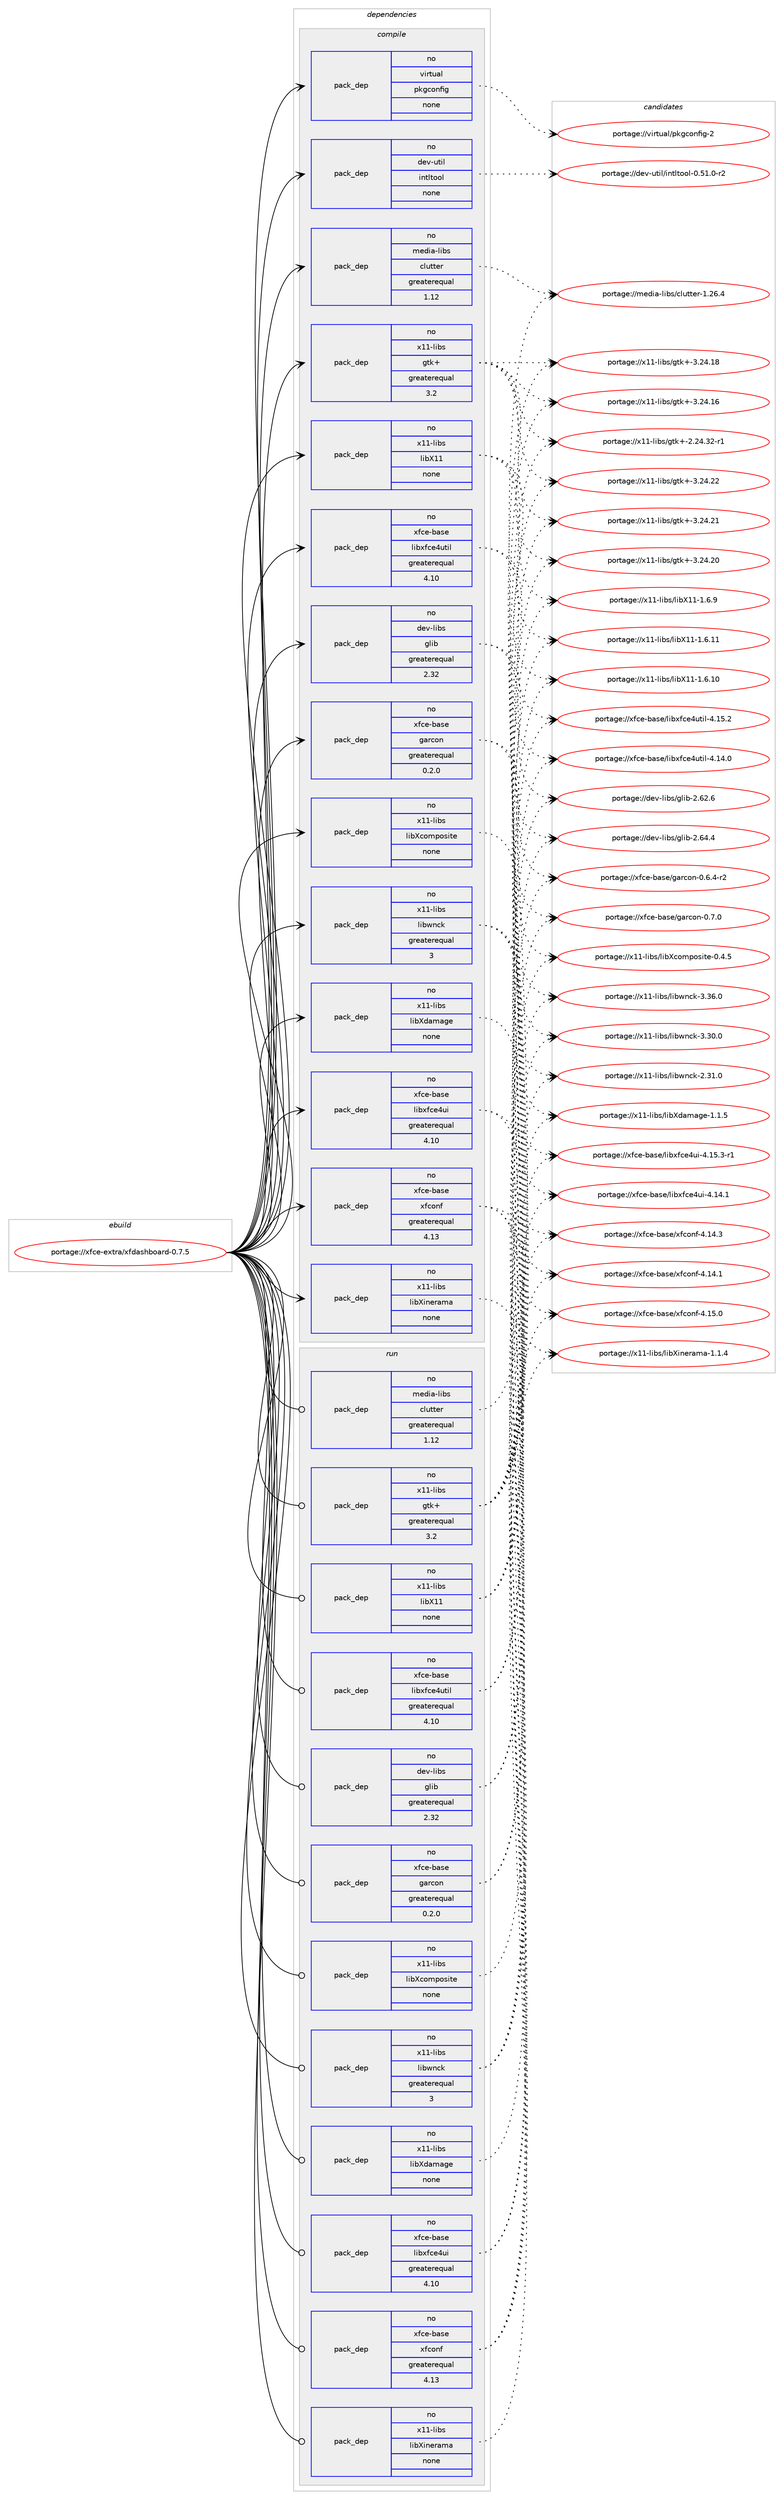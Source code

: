 digraph prolog {

# *************
# Graph options
# *************

newrank=true;
concentrate=true;
compound=true;
graph [rankdir=LR,fontname=Helvetica,fontsize=10,ranksep=1.5];#, ranksep=2.5, nodesep=0.2];
edge  [arrowhead=vee];
node  [fontname=Helvetica,fontsize=10];

# **********
# The ebuild
# **********

subgraph cluster_leftcol {
color=gray;
rank=same;
label=<<i>ebuild</i>>;
id [label="portage://xfce-extra/xfdashboard-0.7.5", color=red, width=4, href="../xfce-extra/xfdashboard-0.7.5.svg"];
}

# ****************
# The dependencies
# ****************

subgraph cluster_midcol {
color=gray;
label=<<i>dependencies</i>>;
subgraph cluster_compile {
fillcolor="#eeeeee";
style=filled;
label=<<i>compile</i>>;
subgraph pack1 {
dependency1 [label=<<TABLE BORDER="0" CELLBORDER="1" CELLSPACING="0" CELLPADDING="4" WIDTH="220"><TR><TD ROWSPAN="6" CELLPADDING="30">pack_dep</TD></TR><TR><TD WIDTH="110">no</TD></TR><TR><TD>dev-libs</TD></TR><TR><TD>glib</TD></TR><TR><TD>greaterequal</TD></TR><TR><TD>2.32</TD></TR></TABLE>>, shape=none, color=blue];
}
id:e -> dependency1:w [weight=20,style="solid",arrowhead="vee"];
subgraph pack2 {
dependency2 [label=<<TABLE BORDER="0" CELLBORDER="1" CELLSPACING="0" CELLPADDING="4" WIDTH="220"><TR><TD ROWSPAN="6" CELLPADDING="30">pack_dep</TD></TR><TR><TD WIDTH="110">no</TD></TR><TR><TD>dev-util</TD></TR><TR><TD>intltool</TD></TR><TR><TD>none</TD></TR><TR><TD></TD></TR></TABLE>>, shape=none, color=blue];
}
id:e -> dependency2:w [weight=20,style="solid",arrowhead="vee"];
subgraph pack3 {
dependency3 [label=<<TABLE BORDER="0" CELLBORDER="1" CELLSPACING="0" CELLPADDING="4" WIDTH="220"><TR><TD ROWSPAN="6" CELLPADDING="30">pack_dep</TD></TR><TR><TD WIDTH="110">no</TD></TR><TR><TD>media-libs</TD></TR><TR><TD>clutter</TD></TR><TR><TD>greaterequal</TD></TR><TR><TD>1.12</TD></TR></TABLE>>, shape=none, color=blue];
}
id:e -> dependency3:w [weight=20,style="solid",arrowhead="vee"];
subgraph pack4 {
dependency4 [label=<<TABLE BORDER="0" CELLBORDER="1" CELLSPACING="0" CELLPADDING="4" WIDTH="220"><TR><TD ROWSPAN="6" CELLPADDING="30">pack_dep</TD></TR><TR><TD WIDTH="110">no</TD></TR><TR><TD>virtual</TD></TR><TR><TD>pkgconfig</TD></TR><TR><TD>none</TD></TR><TR><TD></TD></TR></TABLE>>, shape=none, color=blue];
}
id:e -> dependency4:w [weight=20,style="solid",arrowhead="vee"];
subgraph pack5 {
dependency5 [label=<<TABLE BORDER="0" CELLBORDER="1" CELLSPACING="0" CELLPADDING="4" WIDTH="220"><TR><TD ROWSPAN="6" CELLPADDING="30">pack_dep</TD></TR><TR><TD WIDTH="110">no</TD></TR><TR><TD>x11-libs</TD></TR><TR><TD>gtk+</TD></TR><TR><TD>greaterequal</TD></TR><TR><TD>3.2</TD></TR></TABLE>>, shape=none, color=blue];
}
id:e -> dependency5:w [weight=20,style="solid",arrowhead="vee"];
subgraph pack6 {
dependency6 [label=<<TABLE BORDER="0" CELLBORDER="1" CELLSPACING="0" CELLPADDING="4" WIDTH="220"><TR><TD ROWSPAN="6" CELLPADDING="30">pack_dep</TD></TR><TR><TD WIDTH="110">no</TD></TR><TR><TD>x11-libs</TD></TR><TR><TD>libX11</TD></TR><TR><TD>none</TD></TR><TR><TD></TD></TR></TABLE>>, shape=none, color=blue];
}
id:e -> dependency6:w [weight=20,style="solid",arrowhead="vee"];
subgraph pack7 {
dependency7 [label=<<TABLE BORDER="0" CELLBORDER="1" CELLSPACING="0" CELLPADDING="4" WIDTH="220"><TR><TD ROWSPAN="6" CELLPADDING="30">pack_dep</TD></TR><TR><TD WIDTH="110">no</TD></TR><TR><TD>x11-libs</TD></TR><TR><TD>libXcomposite</TD></TR><TR><TD>none</TD></TR><TR><TD></TD></TR></TABLE>>, shape=none, color=blue];
}
id:e -> dependency7:w [weight=20,style="solid",arrowhead="vee"];
subgraph pack8 {
dependency8 [label=<<TABLE BORDER="0" CELLBORDER="1" CELLSPACING="0" CELLPADDING="4" WIDTH="220"><TR><TD ROWSPAN="6" CELLPADDING="30">pack_dep</TD></TR><TR><TD WIDTH="110">no</TD></TR><TR><TD>x11-libs</TD></TR><TR><TD>libXdamage</TD></TR><TR><TD>none</TD></TR><TR><TD></TD></TR></TABLE>>, shape=none, color=blue];
}
id:e -> dependency8:w [weight=20,style="solid",arrowhead="vee"];
subgraph pack9 {
dependency9 [label=<<TABLE BORDER="0" CELLBORDER="1" CELLSPACING="0" CELLPADDING="4" WIDTH="220"><TR><TD ROWSPAN="6" CELLPADDING="30">pack_dep</TD></TR><TR><TD WIDTH="110">no</TD></TR><TR><TD>x11-libs</TD></TR><TR><TD>libXinerama</TD></TR><TR><TD>none</TD></TR><TR><TD></TD></TR></TABLE>>, shape=none, color=blue];
}
id:e -> dependency9:w [weight=20,style="solid",arrowhead="vee"];
subgraph pack10 {
dependency10 [label=<<TABLE BORDER="0" CELLBORDER="1" CELLSPACING="0" CELLPADDING="4" WIDTH="220"><TR><TD ROWSPAN="6" CELLPADDING="30">pack_dep</TD></TR><TR><TD WIDTH="110">no</TD></TR><TR><TD>x11-libs</TD></TR><TR><TD>libwnck</TD></TR><TR><TD>greaterequal</TD></TR><TR><TD>3</TD></TR></TABLE>>, shape=none, color=blue];
}
id:e -> dependency10:w [weight=20,style="solid",arrowhead="vee"];
subgraph pack11 {
dependency11 [label=<<TABLE BORDER="0" CELLBORDER="1" CELLSPACING="0" CELLPADDING="4" WIDTH="220"><TR><TD ROWSPAN="6" CELLPADDING="30">pack_dep</TD></TR><TR><TD WIDTH="110">no</TD></TR><TR><TD>xfce-base</TD></TR><TR><TD>garcon</TD></TR><TR><TD>greaterequal</TD></TR><TR><TD>0.2.0</TD></TR></TABLE>>, shape=none, color=blue];
}
id:e -> dependency11:w [weight=20,style="solid",arrowhead="vee"];
subgraph pack12 {
dependency12 [label=<<TABLE BORDER="0" CELLBORDER="1" CELLSPACING="0" CELLPADDING="4" WIDTH="220"><TR><TD ROWSPAN="6" CELLPADDING="30">pack_dep</TD></TR><TR><TD WIDTH="110">no</TD></TR><TR><TD>xfce-base</TD></TR><TR><TD>libxfce4ui</TD></TR><TR><TD>greaterequal</TD></TR><TR><TD>4.10</TD></TR></TABLE>>, shape=none, color=blue];
}
id:e -> dependency12:w [weight=20,style="solid",arrowhead="vee"];
subgraph pack13 {
dependency13 [label=<<TABLE BORDER="0" CELLBORDER="1" CELLSPACING="0" CELLPADDING="4" WIDTH="220"><TR><TD ROWSPAN="6" CELLPADDING="30">pack_dep</TD></TR><TR><TD WIDTH="110">no</TD></TR><TR><TD>xfce-base</TD></TR><TR><TD>libxfce4util</TD></TR><TR><TD>greaterequal</TD></TR><TR><TD>4.10</TD></TR></TABLE>>, shape=none, color=blue];
}
id:e -> dependency13:w [weight=20,style="solid",arrowhead="vee"];
subgraph pack14 {
dependency14 [label=<<TABLE BORDER="0" CELLBORDER="1" CELLSPACING="0" CELLPADDING="4" WIDTH="220"><TR><TD ROWSPAN="6" CELLPADDING="30">pack_dep</TD></TR><TR><TD WIDTH="110">no</TD></TR><TR><TD>xfce-base</TD></TR><TR><TD>xfconf</TD></TR><TR><TD>greaterequal</TD></TR><TR><TD>4.13</TD></TR></TABLE>>, shape=none, color=blue];
}
id:e -> dependency14:w [weight=20,style="solid",arrowhead="vee"];
}
subgraph cluster_compileandrun {
fillcolor="#eeeeee";
style=filled;
label=<<i>compile and run</i>>;
}
subgraph cluster_run {
fillcolor="#eeeeee";
style=filled;
label=<<i>run</i>>;
subgraph pack15 {
dependency15 [label=<<TABLE BORDER="0" CELLBORDER="1" CELLSPACING="0" CELLPADDING="4" WIDTH="220"><TR><TD ROWSPAN="6" CELLPADDING="30">pack_dep</TD></TR><TR><TD WIDTH="110">no</TD></TR><TR><TD>dev-libs</TD></TR><TR><TD>glib</TD></TR><TR><TD>greaterequal</TD></TR><TR><TD>2.32</TD></TR></TABLE>>, shape=none, color=blue];
}
id:e -> dependency15:w [weight=20,style="solid",arrowhead="odot"];
subgraph pack16 {
dependency16 [label=<<TABLE BORDER="0" CELLBORDER="1" CELLSPACING="0" CELLPADDING="4" WIDTH="220"><TR><TD ROWSPAN="6" CELLPADDING="30">pack_dep</TD></TR><TR><TD WIDTH="110">no</TD></TR><TR><TD>media-libs</TD></TR><TR><TD>clutter</TD></TR><TR><TD>greaterequal</TD></TR><TR><TD>1.12</TD></TR></TABLE>>, shape=none, color=blue];
}
id:e -> dependency16:w [weight=20,style="solid",arrowhead="odot"];
subgraph pack17 {
dependency17 [label=<<TABLE BORDER="0" CELLBORDER="1" CELLSPACING="0" CELLPADDING="4" WIDTH="220"><TR><TD ROWSPAN="6" CELLPADDING="30">pack_dep</TD></TR><TR><TD WIDTH="110">no</TD></TR><TR><TD>x11-libs</TD></TR><TR><TD>gtk+</TD></TR><TR><TD>greaterequal</TD></TR><TR><TD>3.2</TD></TR></TABLE>>, shape=none, color=blue];
}
id:e -> dependency17:w [weight=20,style="solid",arrowhead="odot"];
subgraph pack18 {
dependency18 [label=<<TABLE BORDER="0" CELLBORDER="1" CELLSPACING="0" CELLPADDING="4" WIDTH="220"><TR><TD ROWSPAN="6" CELLPADDING="30">pack_dep</TD></TR><TR><TD WIDTH="110">no</TD></TR><TR><TD>x11-libs</TD></TR><TR><TD>libX11</TD></TR><TR><TD>none</TD></TR><TR><TD></TD></TR></TABLE>>, shape=none, color=blue];
}
id:e -> dependency18:w [weight=20,style="solid",arrowhead="odot"];
subgraph pack19 {
dependency19 [label=<<TABLE BORDER="0" CELLBORDER="1" CELLSPACING="0" CELLPADDING="4" WIDTH="220"><TR><TD ROWSPAN="6" CELLPADDING="30">pack_dep</TD></TR><TR><TD WIDTH="110">no</TD></TR><TR><TD>x11-libs</TD></TR><TR><TD>libXcomposite</TD></TR><TR><TD>none</TD></TR><TR><TD></TD></TR></TABLE>>, shape=none, color=blue];
}
id:e -> dependency19:w [weight=20,style="solid",arrowhead="odot"];
subgraph pack20 {
dependency20 [label=<<TABLE BORDER="0" CELLBORDER="1" CELLSPACING="0" CELLPADDING="4" WIDTH="220"><TR><TD ROWSPAN="6" CELLPADDING="30">pack_dep</TD></TR><TR><TD WIDTH="110">no</TD></TR><TR><TD>x11-libs</TD></TR><TR><TD>libXdamage</TD></TR><TR><TD>none</TD></TR><TR><TD></TD></TR></TABLE>>, shape=none, color=blue];
}
id:e -> dependency20:w [weight=20,style="solid",arrowhead="odot"];
subgraph pack21 {
dependency21 [label=<<TABLE BORDER="0" CELLBORDER="1" CELLSPACING="0" CELLPADDING="4" WIDTH="220"><TR><TD ROWSPAN="6" CELLPADDING="30">pack_dep</TD></TR><TR><TD WIDTH="110">no</TD></TR><TR><TD>x11-libs</TD></TR><TR><TD>libXinerama</TD></TR><TR><TD>none</TD></TR><TR><TD></TD></TR></TABLE>>, shape=none, color=blue];
}
id:e -> dependency21:w [weight=20,style="solid",arrowhead="odot"];
subgraph pack22 {
dependency22 [label=<<TABLE BORDER="0" CELLBORDER="1" CELLSPACING="0" CELLPADDING="4" WIDTH="220"><TR><TD ROWSPAN="6" CELLPADDING="30">pack_dep</TD></TR><TR><TD WIDTH="110">no</TD></TR><TR><TD>x11-libs</TD></TR><TR><TD>libwnck</TD></TR><TR><TD>greaterequal</TD></TR><TR><TD>3</TD></TR></TABLE>>, shape=none, color=blue];
}
id:e -> dependency22:w [weight=20,style="solid",arrowhead="odot"];
subgraph pack23 {
dependency23 [label=<<TABLE BORDER="0" CELLBORDER="1" CELLSPACING="0" CELLPADDING="4" WIDTH="220"><TR><TD ROWSPAN="6" CELLPADDING="30">pack_dep</TD></TR><TR><TD WIDTH="110">no</TD></TR><TR><TD>xfce-base</TD></TR><TR><TD>garcon</TD></TR><TR><TD>greaterequal</TD></TR><TR><TD>0.2.0</TD></TR></TABLE>>, shape=none, color=blue];
}
id:e -> dependency23:w [weight=20,style="solid",arrowhead="odot"];
subgraph pack24 {
dependency24 [label=<<TABLE BORDER="0" CELLBORDER="1" CELLSPACING="0" CELLPADDING="4" WIDTH="220"><TR><TD ROWSPAN="6" CELLPADDING="30">pack_dep</TD></TR><TR><TD WIDTH="110">no</TD></TR><TR><TD>xfce-base</TD></TR><TR><TD>libxfce4ui</TD></TR><TR><TD>greaterequal</TD></TR><TR><TD>4.10</TD></TR></TABLE>>, shape=none, color=blue];
}
id:e -> dependency24:w [weight=20,style="solid",arrowhead="odot"];
subgraph pack25 {
dependency25 [label=<<TABLE BORDER="0" CELLBORDER="1" CELLSPACING="0" CELLPADDING="4" WIDTH="220"><TR><TD ROWSPAN="6" CELLPADDING="30">pack_dep</TD></TR><TR><TD WIDTH="110">no</TD></TR><TR><TD>xfce-base</TD></TR><TR><TD>libxfce4util</TD></TR><TR><TD>greaterequal</TD></TR><TR><TD>4.10</TD></TR></TABLE>>, shape=none, color=blue];
}
id:e -> dependency25:w [weight=20,style="solid",arrowhead="odot"];
subgraph pack26 {
dependency26 [label=<<TABLE BORDER="0" CELLBORDER="1" CELLSPACING="0" CELLPADDING="4" WIDTH="220"><TR><TD ROWSPAN="6" CELLPADDING="30">pack_dep</TD></TR><TR><TD WIDTH="110">no</TD></TR><TR><TD>xfce-base</TD></TR><TR><TD>xfconf</TD></TR><TR><TD>greaterequal</TD></TR><TR><TD>4.13</TD></TR></TABLE>>, shape=none, color=blue];
}
id:e -> dependency26:w [weight=20,style="solid",arrowhead="odot"];
}
}

# **************
# The candidates
# **************

subgraph cluster_choices {
rank=same;
color=gray;
label=<<i>candidates</i>>;

subgraph choice1 {
color=black;
nodesep=1;
choice1001011184510810598115471031081059845504654524652 [label="portage://dev-libs/glib-2.64.4", color=red, width=4,href="../dev-libs/glib-2.64.4.svg"];
choice1001011184510810598115471031081059845504654504654 [label="portage://dev-libs/glib-2.62.6", color=red, width=4,href="../dev-libs/glib-2.62.6.svg"];
dependency1:e -> choice1001011184510810598115471031081059845504654524652:w [style=dotted,weight="100"];
dependency1:e -> choice1001011184510810598115471031081059845504654504654:w [style=dotted,weight="100"];
}
subgraph choice2 {
color=black;
nodesep=1;
choice1001011184511711610510847105110116108116111111108454846534946484511450 [label="portage://dev-util/intltool-0.51.0-r2", color=red, width=4,href="../dev-util/intltool-0.51.0-r2.svg"];
dependency2:e -> choice1001011184511711610510847105110116108116111111108454846534946484511450:w [style=dotted,weight="100"];
}
subgraph choice3 {
color=black;
nodesep=1;
choice109101100105974510810598115479910811711611610111445494650544652 [label="portage://media-libs/clutter-1.26.4", color=red, width=4,href="../media-libs/clutter-1.26.4.svg"];
dependency3:e -> choice109101100105974510810598115479910811711611610111445494650544652:w [style=dotted,weight="100"];
}
subgraph choice4 {
color=black;
nodesep=1;
choice1181051141161179710847112107103991111101021051034550 [label="portage://virtual/pkgconfig-2", color=red, width=4,href="../virtual/pkgconfig-2.svg"];
dependency4:e -> choice1181051141161179710847112107103991111101021051034550:w [style=dotted,weight="100"];
}
subgraph choice5 {
color=black;
nodesep=1;
choice1204949451081059811547103116107434551465052465050 [label="portage://x11-libs/gtk+-3.24.22", color=red, width=4,href="../x11-libs/gtk+-3.24.22.svg"];
choice1204949451081059811547103116107434551465052465049 [label="portage://x11-libs/gtk+-3.24.21", color=red, width=4,href="../x11-libs/gtk+-3.24.21.svg"];
choice1204949451081059811547103116107434551465052465048 [label="portage://x11-libs/gtk+-3.24.20", color=red, width=4,href="../x11-libs/gtk+-3.24.20.svg"];
choice1204949451081059811547103116107434551465052464956 [label="portage://x11-libs/gtk+-3.24.18", color=red, width=4,href="../x11-libs/gtk+-3.24.18.svg"];
choice1204949451081059811547103116107434551465052464954 [label="portage://x11-libs/gtk+-3.24.16", color=red, width=4,href="../x11-libs/gtk+-3.24.16.svg"];
choice12049494510810598115471031161074345504650524651504511449 [label="portage://x11-libs/gtk+-2.24.32-r1", color=red, width=4,href="../x11-libs/gtk+-2.24.32-r1.svg"];
dependency5:e -> choice1204949451081059811547103116107434551465052465050:w [style=dotted,weight="100"];
dependency5:e -> choice1204949451081059811547103116107434551465052465049:w [style=dotted,weight="100"];
dependency5:e -> choice1204949451081059811547103116107434551465052465048:w [style=dotted,weight="100"];
dependency5:e -> choice1204949451081059811547103116107434551465052464956:w [style=dotted,weight="100"];
dependency5:e -> choice1204949451081059811547103116107434551465052464954:w [style=dotted,weight="100"];
dependency5:e -> choice12049494510810598115471031161074345504650524651504511449:w [style=dotted,weight="100"];
}
subgraph choice6 {
color=black;
nodesep=1;
choice120494945108105981154710810598884949454946544657 [label="portage://x11-libs/libX11-1.6.9", color=red, width=4,href="../x11-libs/libX11-1.6.9.svg"];
choice12049494510810598115471081059888494945494654464949 [label="portage://x11-libs/libX11-1.6.11", color=red, width=4,href="../x11-libs/libX11-1.6.11.svg"];
choice12049494510810598115471081059888494945494654464948 [label="portage://x11-libs/libX11-1.6.10", color=red, width=4,href="../x11-libs/libX11-1.6.10.svg"];
dependency6:e -> choice120494945108105981154710810598884949454946544657:w [style=dotted,weight="100"];
dependency6:e -> choice12049494510810598115471081059888494945494654464949:w [style=dotted,weight="100"];
dependency6:e -> choice12049494510810598115471081059888494945494654464948:w [style=dotted,weight="100"];
}
subgraph choice7 {
color=black;
nodesep=1;
choice1204949451081059811547108105988899111109112111115105116101454846524653 [label="portage://x11-libs/libXcomposite-0.4.5", color=red, width=4,href="../x11-libs/libXcomposite-0.4.5.svg"];
dependency7:e -> choice1204949451081059811547108105988899111109112111115105116101454846524653:w [style=dotted,weight="100"];
}
subgraph choice8 {
color=black;
nodesep=1;
choice120494945108105981154710810598881009710997103101454946494653 [label="portage://x11-libs/libXdamage-1.1.5", color=red, width=4,href="../x11-libs/libXdamage-1.1.5.svg"];
dependency8:e -> choice120494945108105981154710810598881009710997103101454946494653:w [style=dotted,weight="100"];
}
subgraph choice9 {
color=black;
nodesep=1;
choice120494945108105981154710810598881051101011149710997454946494652 [label="portage://x11-libs/libXinerama-1.1.4", color=red, width=4,href="../x11-libs/libXinerama-1.1.4.svg"];
dependency9:e -> choice120494945108105981154710810598881051101011149710997454946494652:w [style=dotted,weight="100"];
}
subgraph choice10 {
color=black;
nodesep=1;
choice1204949451081059811547108105981191109910745514651544648 [label="portage://x11-libs/libwnck-3.36.0", color=red, width=4,href="../x11-libs/libwnck-3.36.0.svg"];
choice1204949451081059811547108105981191109910745514651484648 [label="portage://x11-libs/libwnck-3.30.0", color=red, width=4,href="../x11-libs/libwnck-3.30.0.svg"];
choice1204949451081059811547108105981191109910745504651494648 [label="portage://x11-libs/libwnck-2.31.0", color=red, width=4,href="../x11-libs/libwnck-2.31.0.svg"];
dependency10:e -> choice1204949451081059811547108105981191109910745514651544648:w [style=dotted,weight="100"];
dependency10:e -> choice1204949451081059811547108105981191109910745514651484648:w [style=dotted,weight="100"];
dependency10:e -> choice1204949451081059811547108105981191109910745504651494648:w [style=dotted,weight="100"];
}
subgraph choice11 {
color=black;
nodesep=1;
choice12010299101459897115101471039711499111110454846554648 [label="portage://xfce-base/garcon-0.7.0", color=red, width=4,href="../xfce-base/garcon-0.7.0.svg"];
choice120102991014598971151014710397114991111104548465446524511450 [label="portage://xfce-base/garcon-0.6.4-r2", color=red, width=4,href="../xfce-base/garcon-0.6.4-r2.svg"];
dependency11:e -> choice12010299101459897115101471039711499111110454846554648:w [style=dotted,weight="100"];
dependency11:e -> choice120102991014598971151014710397114991111104548465446524511450:w [style=dotted,weight="100"];
}
subgraph choice12 {
color=black;
nodesep=1;
choice1201029910145989711510147108105981201029910152117105455246495346514511449 [label="portage://xfce-base/libxfce4ui-4.15.3-r1", color=red, width=4,href="../xfce-base/libxfce4ui-4.15.3-r1.svg"];
choice120102991014598971151014710810598120102991015211710545524649524649 [label="portage://xfce-base/libxfce4ui-4.14.1", color=red, width=4,href="../xfce-base/libxfce4ui-4.14.1.svg"];
dependency12:e -> choice1201029910145989711510147108105981201029910152117105455246495346514511449:w [style=dotted,weight="100"];
dependency12:e -> choice120102991014598971151014710810598120102991015211710545524649524649:w [style=dotted,weight="100"];
}
subgraph choice13 {
color=black;
nodesep=1;
choice120102991014598971151014710810598120102991015211711610510845524649534650 [label="portage://xfce-base/libxfce4util-4.15.2", color=red, width=4,href="../xfce-base/libxfce4util-4.15.2.svg"];
choice120102991014598971151014710810598120102991015211711610510845524649524648 [label="portage://xfce-base/libxfce4util-4.14.0", color=red, width=4,href="../xfce-base/libxfce4util-4.14.0.svg"];
dependency13:e -> choice120102991014598971151014710810598120102991015211711610510845524649534650:w [style=dotted,weight="100"];
dependency13:e -> choice120102991014598971151014710810598120102991015211711610510845524649524648:w [style=dotted,weight="100"];
}
subgraph choice14 {
color=black;
nodesep=1;
choice12010299101459897115101471201029911111010245524649534648 [label="portage://xfce-base/xfconf-4.15.0", color=red, width=4,href="../xfce-base/xfconf-4.15.0.svg"];
choice12010299101459897115101471201029911111010245524649524651 [label="portage://xfce-base/xfconf-4.14.3", color=red, width=4,href="../xfce-base/xfconf-4.14.3.svg"];
choice12010299101459897115101471201029911111010245524649524649 [label="portage://xfce-base/xfconf-4.14.1", color=red, width=4,href="../xfce-base/xfconf-4.14.1.svg"];
dependency14:e -> choice12010299101459897115101471201029911111010245524649534648:w [style=dotted,weight="100"];
dependency14:e -> choice12010299101459897115101471201029911111010245524649524651:w [style=dotted,weight="100"];
dependency14:e -> choice12010299101459897115101471201029911111010245524649524649:w [style=dotted,weight="100"];
}
subgraph choice15 {
color=black;
nodesep=1;
choice1001011184510810598115471031081059845504654524652 [label="portage://dev-libs/glib-2.64.4", color=red, width=4,href="../dev-libs/glib-2.64.4.svg"];
choice1001011184510810598115471031081059845504654504654 [label="portage://dev-libs/glib-2.62.6", color=red, width=4,href="../dev-libs/glib-2.62.6.svg"];
dependency15:e -> choice1001011184510810598115471031081059845504654524652:w [style=dotted,weight="100"];
dependency15:e -> choice1001011184510810598115471031081059845504654504654:w [style=dotted,weight="100"];
}
subgraph choice16 {
color=black;
nodesep=1;
choice109101100105974510810598115479910811711611610111445494650544652 [label="portage://media-libs/clutter-1.26.4", color=red, width=4,href="../media-libs/clutter-1.26.4.svg"];
dependency16:e -> choice109101100105974510810598115479910811711611610111445494650544652:w [style=dotted,weight="100"];
}
subgraph choice17 {
color=black;
nodesep=1;
choice1204949451081059811547103116107434551465052465050 [label="portage://x11-libs/gtk+-3.24.22", color=red, width=4,href="../x11-libs/gtk+-3.24.22.svg"];
choice1204949451081059811547103116107434551465052465049 [label="portage://x11-libs/gtk+-3.24.21", color=red, width=4,href="../x11-libs/gtk+-3.24.21.svg"];
choice1204949451081059811547103116107434551465052465048 [label="portage://x11-libs/gtk+-3.24.20", color=red, width=4,href="../x11-libs/gtk+-3.24.20.svg"];
choice1204949451081059811547103116107434551465052464956 [label="portage://x11-libs/gtk+-3.24.18", color=red, width=4,href="../x11-libs/gtk+-3.24.18.svg"];
choice1204949451081059811547103116107434551465052464954 [label="portage://x11-libs/gtk+-3.24.16", color=red, width=4,href="../x11-libs/gtk+-3.24.16.svg"];
choice12049494510810598115471031161074345504650524651504511449 [label="portage://x11-libs/gtk+-2.24.32-r1", color=red, width=4,href="../x11-libs/gtk+-2.24.32-r1.svg"];
dependency17:e -> choice1204949451081059811547103116107434551465052465050:w [style=dotted,weight="100"];
dependency17:e -> choice1204949451081059811547103116107434551465052465049:w [style=dotted,weight="100"];
dependency17:e -> choice1204949451081059811547103116107434551465052465048:w [style=dotted,weight="100"];
dependency17:e -> choice1204949451081059811547103116107434551465052464956:w [style=dotted,weight="100"];
dependency17:e -> choice1204949451081059811547103116107434551465052464954:w [style=dotted,weight="100"];
dependency17:e -> choice12049494510810598115471031161074345504650524651504511449:w [style=dotted,weight="100"];
}
subgraph choice18 {
color=black;
nodesep=1;
choice120494945108105981154710810598884949454946544657 [label="portage://x11-libs/libX11-1.6.9", color=red, width=4,href="../x11-libs/libX11-1.6.9.svg"];
choice12049494510810598115471081059888494945494654464949 [label="portage://x11-libs/libX11-1.6.11", color=red, width=4,href="../x11-libs/libX11-1.6.11.svg"];
choice12049494510810598115471081059888494945494654464948 [label="portage://x11-libs/libX11-1.6.10", color=red, width=4,href="../x11-libs/libX11-1.6.10.svg"];
dependency18:e -> choice120494945108105981154710810598884949454946544657:w [style=dotted,weight="100"];
dependency18:e -> choice12049494510810598115471081059888494945494654464949:w [style=dotted,weight="100"];
dependency18:e -> choice12049494510810598115471081059888494945494654464948:w [style=dotted,weight="100"];
}
subgraph choice19 {
color=black;
nodesep=1;
choice1204949451081059811547108105988899111109112111115105116101454846524653 [label="portage://x11-libs/libXcomposite-0.4.5", color=red, width=4,href="../x11-libs/libXcomposite-0.4.5.svg"];
dependency19:e -> choice1204949451081059811547108105988899111109112111115105116101454846524653:w [style=dotted,weight="100"];
}
subgraph choice20 {
color=black;
nodesep=1;
choice120494945108105981154710810598881009710997103101454946494653 [label="portage://x11-libs/libXdamage-1.1.5", color=red, width=4,href="../x11-libs/libXdamage-1.1.5.svg"];
dependency20:e -> choice120494945108105981154710810598881009710997103101454946494653:w [style=dotted,weight="100"];
}
subgraph choice21 {
color=black;
nodesep=1;
choice120494945108105981154710810598881051101011149710997454946494652 [label="portage://x11-libs/libXinerama-1.1.4", color=red, width=4,href="../x11-libs/libXinerama-1.1.4.svg"];
dependency21:e -> choice120494945108105981154710810598881051101011149710997454946494652:w [style=dotted,weight="100"];
}
subgraph choice22 {
color=black;
nodesep=1;
choice1204949451081059811547108105981191109910745514651544648 [label="portage://x11-libs/libwnck-3.36.0", color=red, width=4,href="../x11-libs/libwnck-3.36.0.svg"];
choice1204949451081059811547108105981191109910745514651484648 [label="portage://x11-libs/libwnck-3.30.0", color=red, width=4,href="../x11-libs/libwnck-3.30.0.svg"];
choice1204949451081059811547108105981191109910745504651494648 [label="portage://x11-libs/libwnck-2.31.0", color=red, width=4,href="../x11-libs/libwnck-2.31.0.svg"];
dependency22:e -> choice1204949451081059811547108105981191109910745514651544648:w [style=dotted,weight="100"];
dependency22:e -> choice1204949451081059811547108105981191109910745514651484648:w [style=dotted,weight="100"];
dependency22:e -> choice1204949451081059811547108105981191109910745504651494648:w [style=dotted,weight="100"];
}
subgraph choice23 {
color=black;
nodesep=1;
choice12010299101459897115101471039711499111110454846554648 [label="portage://xfce-base/garcon-0.7.0", color=red, width=4,href="../xfce-base/garcon-0.7.0.svg"];
choice120102991014598971151014710397114991111104548465446524511450 [label="portage://xfce-base/garcon-0.6.4-r2", color=red, width=4,href="../xfce-base/garcon-0.6.4-r2.svg"];
dependency23:e -> choice12010299101459897115101471039711499111110454846554648:w [style=dotted,weight="100"];
dependency23:e -> choice120102991014598971151014710397114991111104548465446524511450:w [style=dotted,weight="100"];
}
subgraph choice24 {
color=black;
nodesep=1;
choice1201029910145989711510147108105981201029910152117105455246495346514511449 [label="portage://xfce-base/libxfce4ui-4.15.3-r1", color=red, width=4,href="../xfce-base/libxfce4ui-4.15.3-r1.svg"];
choice120102991014598971151014710810598120102991015211710545524649524649 [label="portage://xfce-base/libxfce4ui-4.14.1", color=red, width=4,href="../xfce-base/libxfce4ui-4.14.1.svg"];
dependency24:e -> choice1201029910145989711510147108105981201029910152117105455246495346514511449:w [style=dotted,weight="100"];
dependency24:e -> choice120102991014598971151014710810598120102991015211710545524649524649:w [style=dotted,weight="100"];
}
subgraph choice25 {
color=black;
nodesep=1;
choice120102991014598971151014710810598120102991015211711610510845524649534650 [label="portage://xfce-base/libxfce4util-4.15.2", color=red, width=4,href="../xfce-base/libxfce4util-4.15.2.svg"];
choice120102991014598971151014710810598120102991015211711610510845524649524648 [label="portage://xfce-base/libxfce4util-4.14.0", color=red, width=4,href="../xfce-base/libxfce4util-4.14.0.svg"];
dependency25:e -> choice120102991014598971151014710810598120102991015211711610510845524649534650:w [style=dotted,weight="100"];
dependency25:e -> choice120102991014598971151014710810598120102991015211711610510845524649524648:w [style=dotted,weight="100"];
}
subgraph choice26 {
color=black;
nodesep=1;
choice12010299101459897115101471201029911111010245524649534648 [label="portage://xfce-base/xfconf-4.15.0", color=red, width=4,href="../xfce-base/xfconf-4.15.0.svg"];
choice12010299101459897115101471201029911111010245524649524651 [label="portage://xfce-base/xfconf-4.14.3", color=red, width=4,href="../xfce-base/xfconf-4.14.3.svg"];
choice12010299101459897115101471201029911111010245524649524649 [label="portage://xfce-base/xfconf-4.14.1", color=red, width=4,href="../xfce-base/xfconf-4.14.1.svg"];
dependency26:e -> choice12010299101459897115101471201029911111010245524649534648:w [style=dotted,weight="100"];
dependency26:e -> choice12010299101459897115101471201029911111010245524649524651:w [style=dotted,weight="100"];
dependency26:e -> choice12010299101459897115101471201029911111010245524649524649:w [style=dotted,weight="100"];
}
}

}
